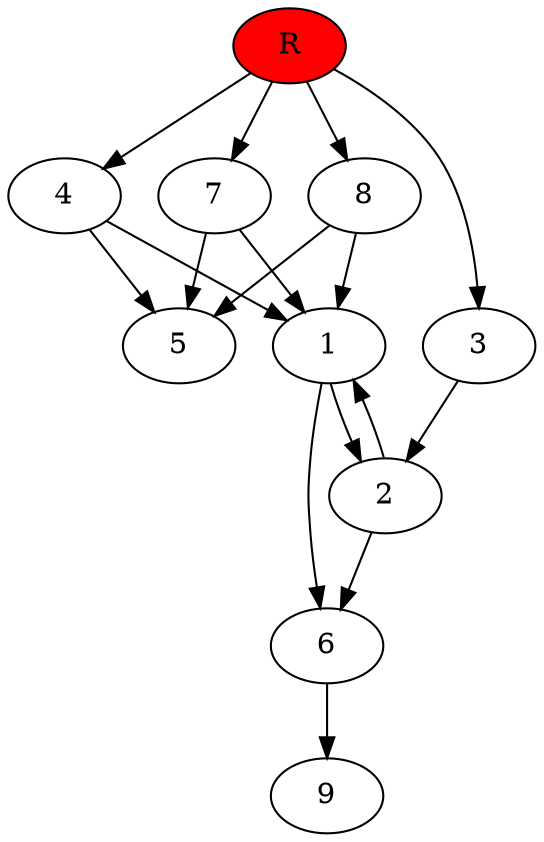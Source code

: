 digraph prb10018 {
	1
	2
	3
	4
	5
	6
	7
	8
	R [fillcolor="#ff0000" style=filled]
	1 -> 2
	1 -> 6
	2 -> 1
	2 -> 6
	3 -> 2
	4 -> 1
	4 -> 5
	6 -> 9
	7 -> 1
	7 -> 5
	8 -> 1
	8 -> 5
	R -> 3
	R -> 4
	R -> 7
	R -> 8
}
